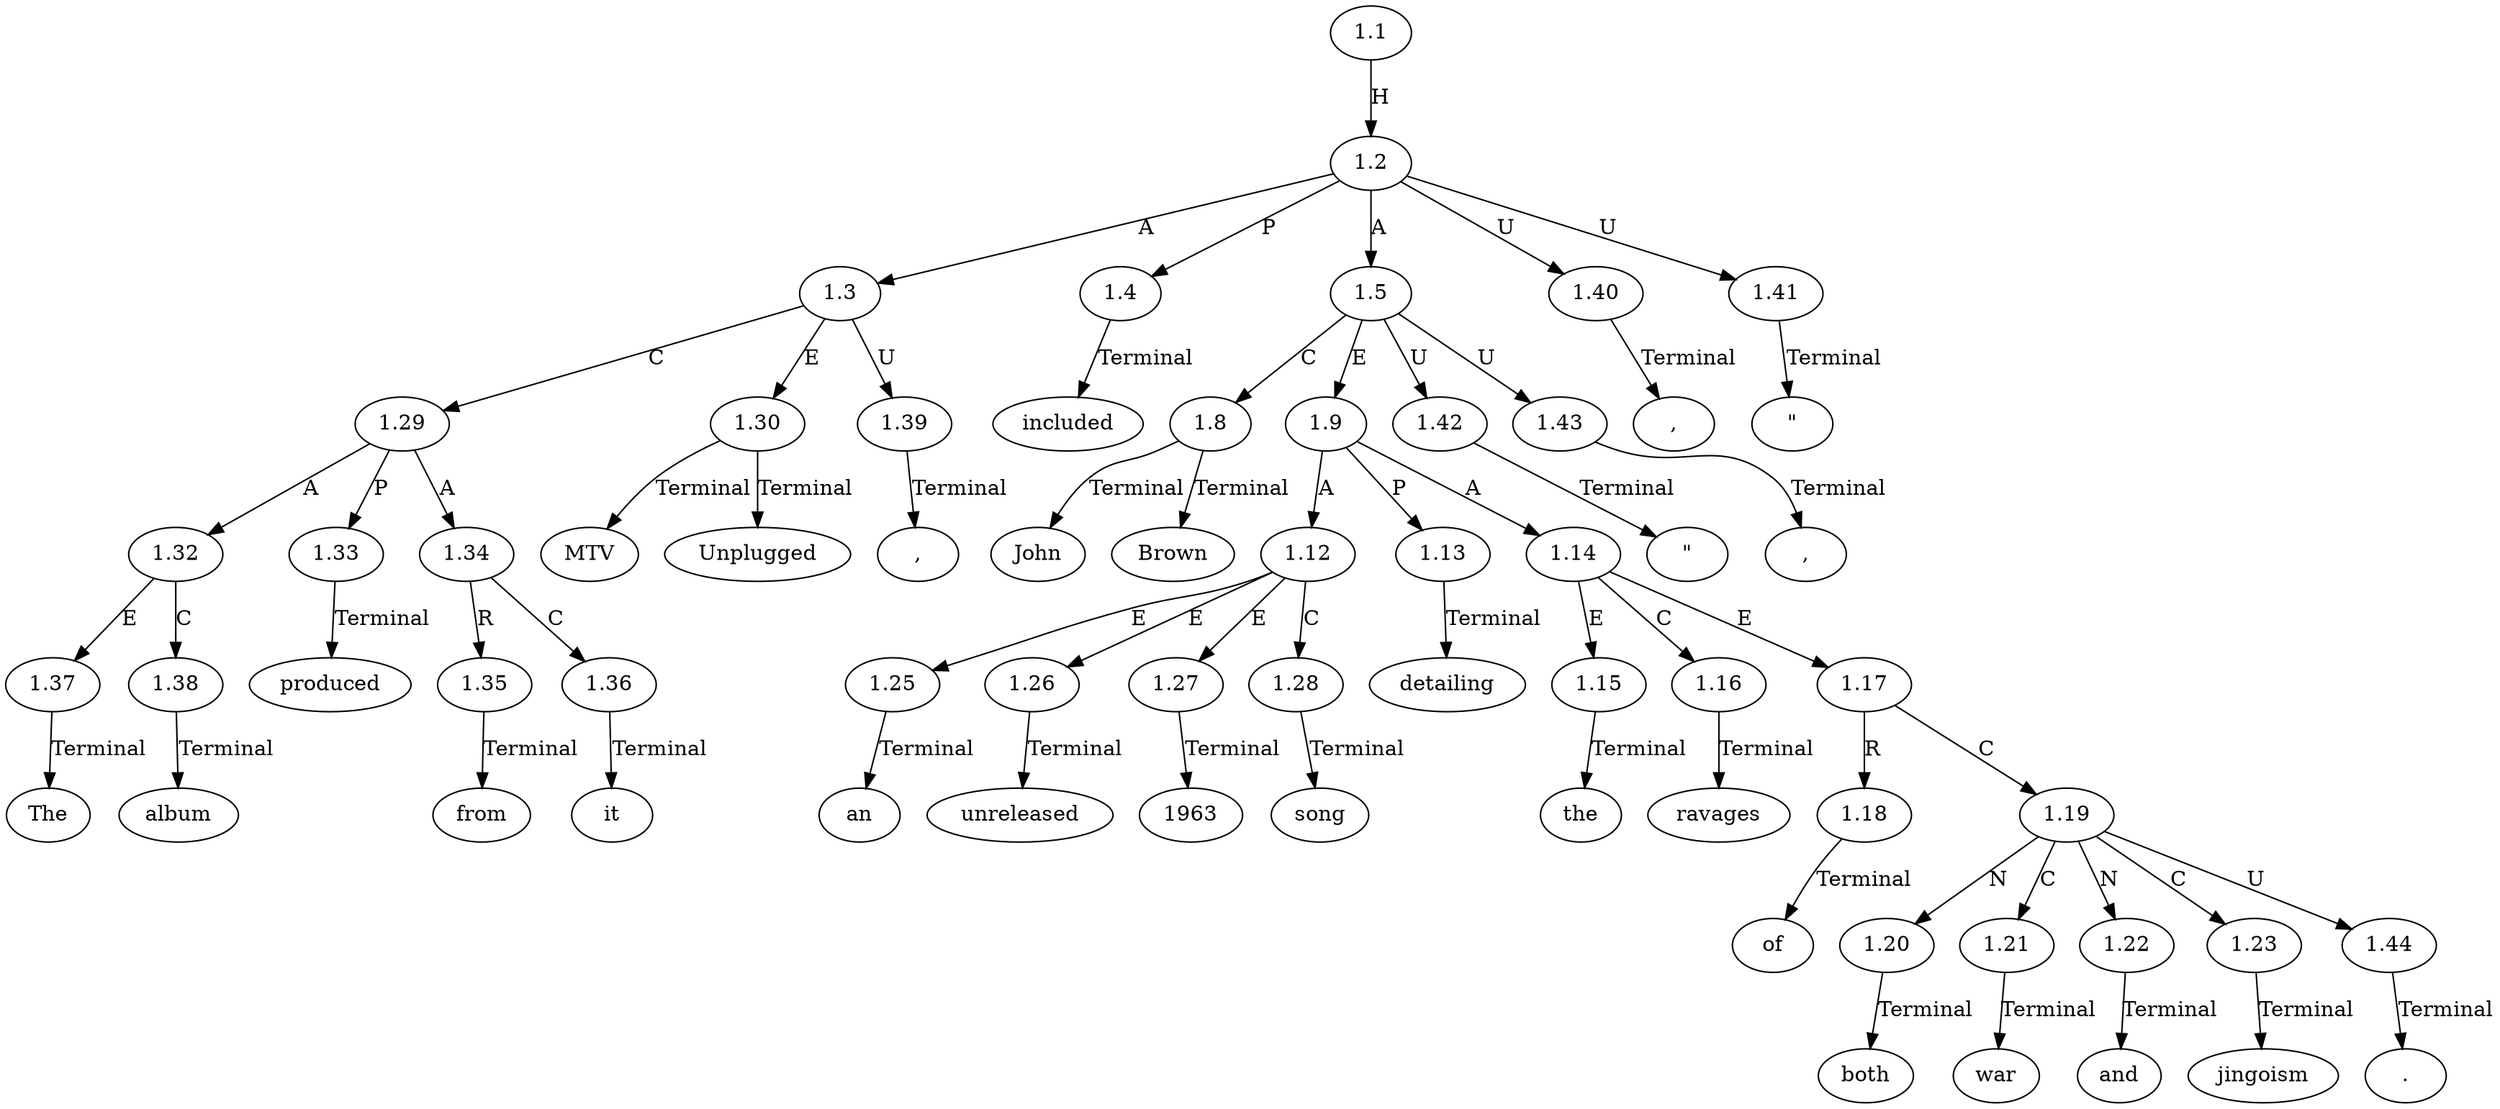 // Graph
digraph {
	0.1 [label=The ordering=out]
	0.10 [label=included ordering=out]
	0.11 [label="\"" ordering=out]
	0.12 [label=John ordering=out]
	0.13 [label=Brown ordering=out]
	0.14 [label="\"" ordering=out]
	0.15 [label="," ordering=out]
	0.16 [label=an ordering=out]
	0.17 [label=unreleased ordering=out]
	0.18 [label=1963 ordering=out]
	0.19 [label=song ordering=out]
	0.2 [label=album ordering=out]
	0.20 [label=detailing ordering=out]
	0.21 [label=the ordering=out]
	0.22 [label=ravages ordering=out]
	0.23 [label=of ordering=out]
	0.24 [label=both ordering=out]
	0.25 [label=war ordering=out]
	0.26 [label=and ordering=out]
	0.27 [label=jingoism ordering=out]
	0.28 [label="." ordering=out]
	0.3 [label=produced ordering=out]
	0.4 [label=from ordering=out]
	0.5 [label=it ordering=out]
	0.6 [label="," ordering=out]
	0.7 [label=MTV ordering=out]
	0.8 [label=Unplugged ordering=out]
	0.9 [label="," ordering=out]
	1.1 [label=1.1 ordering=out]
	1.2 [label=1.2 ordering=out]
	1.3 [label=1.3 ordering=out]
	1.4 [label=1.4 ordering=out]
	1.5 [label=1.5 ordering=out]
	1.8 [label=1.8 ordering=out]
	1.9 [label=1.9 ordering=out]
	1.12 [label=1.12 ordering=out]
	1.13 [label=1.13 ordering=out]
	1.14 [label=1.14 ordering=out]
	1.15 [label=1.15 ordering=out]
	1.16 [label=1.16 ordering=out]
	1.17 [label=1.17 ordering=out]
	1.18 [label=1.18 ordering=out]
	1.19 [label=1.19 ordering=out]
	1.20 [label=1.20 ordering=out]
	1.21 [label=1.21 ordering=out]
	1.22 [label=1.22 ordering=out]
	1.23 [label=1.23 ordering=out]
	1.25 [label=1.25 ordering=out]
	1.26 [label=1.26 ordering=out]
	1.27 [label=1.27 ordering=out]
	1.28 [label=1.28 ordering=out]
	1.29 [label=1.29 ordering=out]
	1.30 [label=1.30 ordering=out]
	1.32 [label=1.32 ordering=out]
	1.33 [label=1.33 ordering=out]
	1.34 [label=1.34 ordering=out]
	1.35 [label=1.35 ordering=out]
	1.36 [label=1.36 ordering=out]
	1.37 [label=1.37 ordering=out]
	1.38 [label=1.38 ordering=out]
	1.39 [label=1.39 ordering=out]
	1.40 [label=1.40 ordering=out]
	1.41 [label=1.41 ordering=out]
	1.42 [label=1.42 ordering=out]
	1.43 [label=1.43 ordering=out]
	1.44 [label=1.44 ordering=out]
	1.1 -> 1.2 [label=H ordering=out]
	1.2 -> 1.3 [label=A ordering=out]
	1.2 -> 1.4 [label=P ordering=out]
	1.2 -> 1.5 [label=A ordering=out]
	1.2 -> 1.40 [label=U ordering=out]
	1.2 -> 1.41 [label=U ordering=out]
	1.3 -> 1.29 [label=C ordering=out]
	1.3 -> 1.30 [label=E ordering=out]
	1.3 -> 1.39 [label=U ordering=out]
	1.4 -> 0.10 [label=Terminal ordering=out]
	1.5 -> 1.8 [label=C ordering=out]
	1.5 -> 1.9 [label=E ordering=out]
	1.5 -> 1.42 [label=U ordering=out]
	1.5 -> 1.43 [label=U ordering=out]
	1.8 -> 0.12 [label=Terminal ordering=out]
	1.8 -> 0.13 [label=Terminal ordering=out]
	1.9 -> 1.12 [label=A ordering=out]
	1.9 -> 1.13 [label=P ordering=out]
	1.9 -> 1.14 [label=A ordering=out]
	1.12 -> 1.25 [label=E ordering=out]
	1.12 -> 1.26 [label=E ordering=out]
	1.12 -> 1.27 [label=E ordering=out]
	1.12 -> 1.28 [label=C ordering=out]
	1.13 -> 0.20 [label=Terminal ordering=out]
	1.14 -> 1.15 [label=E ordering=out]
	1.14 -> 1.16 [label=C ordering=out]
	1.14 -> 1.17 [label=E ordering=out]
	1.15 -> 0.21 [label=Terminal ordering=out]
	1.16 -> 0.22 [label=Terminal ordering=out]
	1.17 -> 1.18 [label=R ordering=out]
	1.17 -> 1.19 [label=C ordering=out]
	1.18 -> 0.23 [label=Terminal ordering=out]
	1.19 -> 1.20 [label=N ordering=out]
	1.19 -> 1.21 [label=C ordering=out]
	1.19 -> 1.22 [label=N ordering=out]
	1.19 -> 1.23 [label=C ordering=out]
	1.19 -> 1.44 [label=U ordering=out]
	1.20 -> 0.24 [label=Terminal ordering=out]
	1.21 -> 0.25 [label=Terminal ordering=out]
	1.22 -> 0.26 [label=Terminal ordering=out]
	1.23 -> 0.27 [label=Terminal ordering=out]
	1.25 -> 0.16 [label=Terminal ordering=out]
	1.26 -> 0.17 [label=Terminal ordering=out]
	1.27 -> 0.18 [label=Terminal ordering=out]
	1.28 -> 0.19 [label=Terminal ordering=out]
	1.29 -> 1.32 [label=A ordering=out]
	1.29 -> 1.33 [label=P ordering=out]
	1.29 -> 1.34 [label=A ordering=out]
	1.30 -> 0.7 [label=Terminal ordering=out]
	1.30 -> 0.8 [label=Terminal ordering=out]
	1.32 -> 1.37 [label=E ordering=out]
	1.32 -> 1.38 [label=C ordering=out]
	1.33 -> 0.3 [label=Terminal ordering=out]
	1.34 -> 1.35 [label=R ordering=out]
	1.34 -> 1.36 [label=C ordering=out]
	1.35 -> 0.4 [label=Terminal ordering=out]
	1.36 -> 0.5 [label=Terminal ordering=out]
	1.37 -> 0.1 [label=Terminal ordering=out]
	1.38 -> 0.2 [label=Terminal ordering=out]
	1.39 -> 0.6 [label=Terminal ordering=out]
	1.40 -> 0.9 [label=Terminal ordering=out]
	1.41 -> 0.11 [label=Terminal ordering=out]
	1.42 -> 0.14 [label=Terminal ordering=out]
	1.43 -> 0.15 [label=Terminal ordering=out]
	1.44 -> 0.28 [label=Terminal ordering=out]
}
